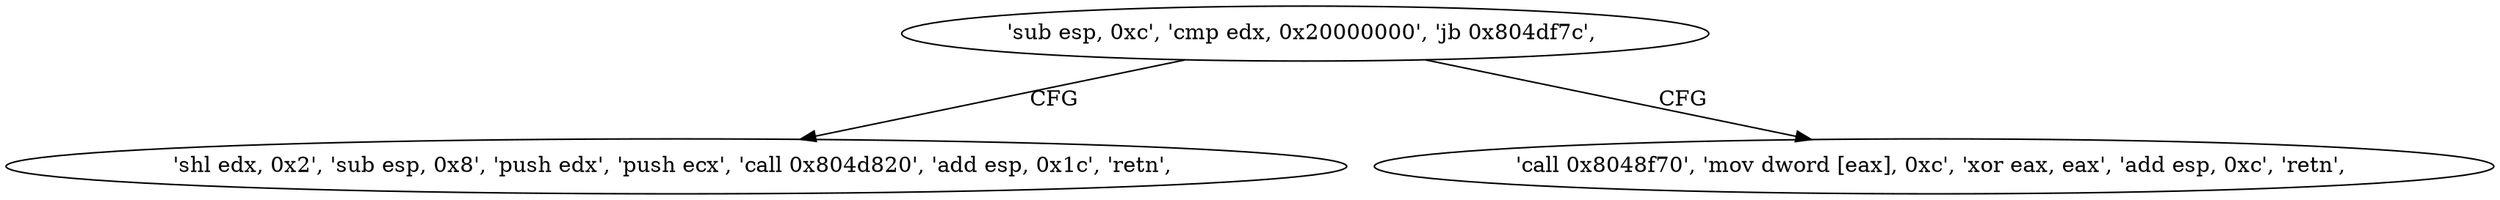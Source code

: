 digraph "func" {
"134537056" [label = "'sub esp, 0xc', 'cmp edx, 0x20000000', 'jb 0x804df7c', " ]
"134537084" [label = "'shl edx, 0x2', 'sub esp, 0x8', 'push edx', 'push ecx', 'call 0x804d820', 'add esp, 0x1c', 'retn', " ]
"134537067" [label = "'call 0x8048f70', 'mov dword [eax], 0xc', 'xor eax, eax', 'add esp, 0xc', 'retn', " ]
"134537056" -> "134537084" [ label = "CFG" ]
"134537056" -> "134537067" [ label = "CFG" ]
}
